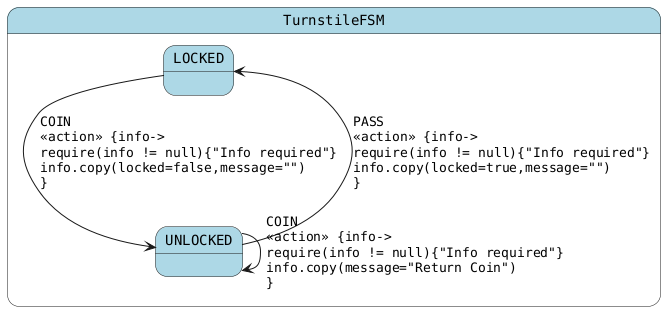 @startuml
skinparam StateFontName Helvetica
skinparam defaultFontName Monospaced
skinparam state {
    BackgroundColor LightBlue
}
state TurnstileFSM {
LOCKED --> UNLOCKED : COIN\l<<action>> {info->\lrequire(info != null){"Info required"}\linfo.copy(locked=false,message="")\l}
UNLOCKED --> LOCKED : PASS\l<<action>> {info->\lrequire(info != null){"Info required"}\linfo.copy(locked=true,message="")\l}
UNLOCKED --> UNLOCKED : COIN\l<<action>> {info->\lrequire(info != null){"Info required"}\linfo.copy(message="Return Coin")\l}
}
@enduml
